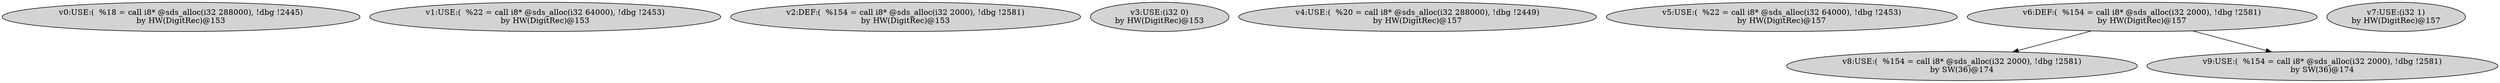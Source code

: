 digraph defuse_graph {
v0 [label = "v0:USE:(  %18 = call i8* @sds_alloc(i32 288000), !dbg !2445)\nby HW(DigitRec)@153" ,style=filled];
v1 [label = "v1:USE:(  %22 = call i8* @sds_alloc(i32 64000), !dbg !2453)\nby HW(DigitRec)@153" ,style=filled];
v2 [label = "v2:DEF:(  %154 = call i8* @sds_alloc(i32 2000), !dbg !2581)\nby HW(DigitRec)@153" ,style=filled];
v3 [label = "v3:USE:(i32 0)\nby HW(DigitRec)@153" ,style=filled];
v4 [label = "v4:USE:(  %20 = call i8* @sds_alloc(i32 288000), !dbg !2449)\nby HW(DigitRec)@157" ,style=filled];
v5 [label = "v5:USE:(  %22 = call i8* @sds_alloc(i32 64000), !dbg !2453)\nby HW(DigitRec)@157" ,style=filled];
v6 [label = "v6:DEF:(  %154 = call i8* @sds_alloc(i32 2000), !dbg !2581)\nby HW(DigitRec)@157" ,style=filled];
v7 [label = "v7:USE:(i32 1)\nby HW(DigitRec)@157" ,style=filled];
v8 [label = "v8:USE:(  %154 = call i8* @sds_alloc(i32 2000), !dbg !2581)\nby SW(36)@174" ,style=filled];
v9 [label = "v9:USE:(  %154 = call i8* @sds_alloc(i32 2000), !dbg !2581)\nby SW(36)@174" ,style=filled];
v6 -> v8;
v6 -> v9;
}
